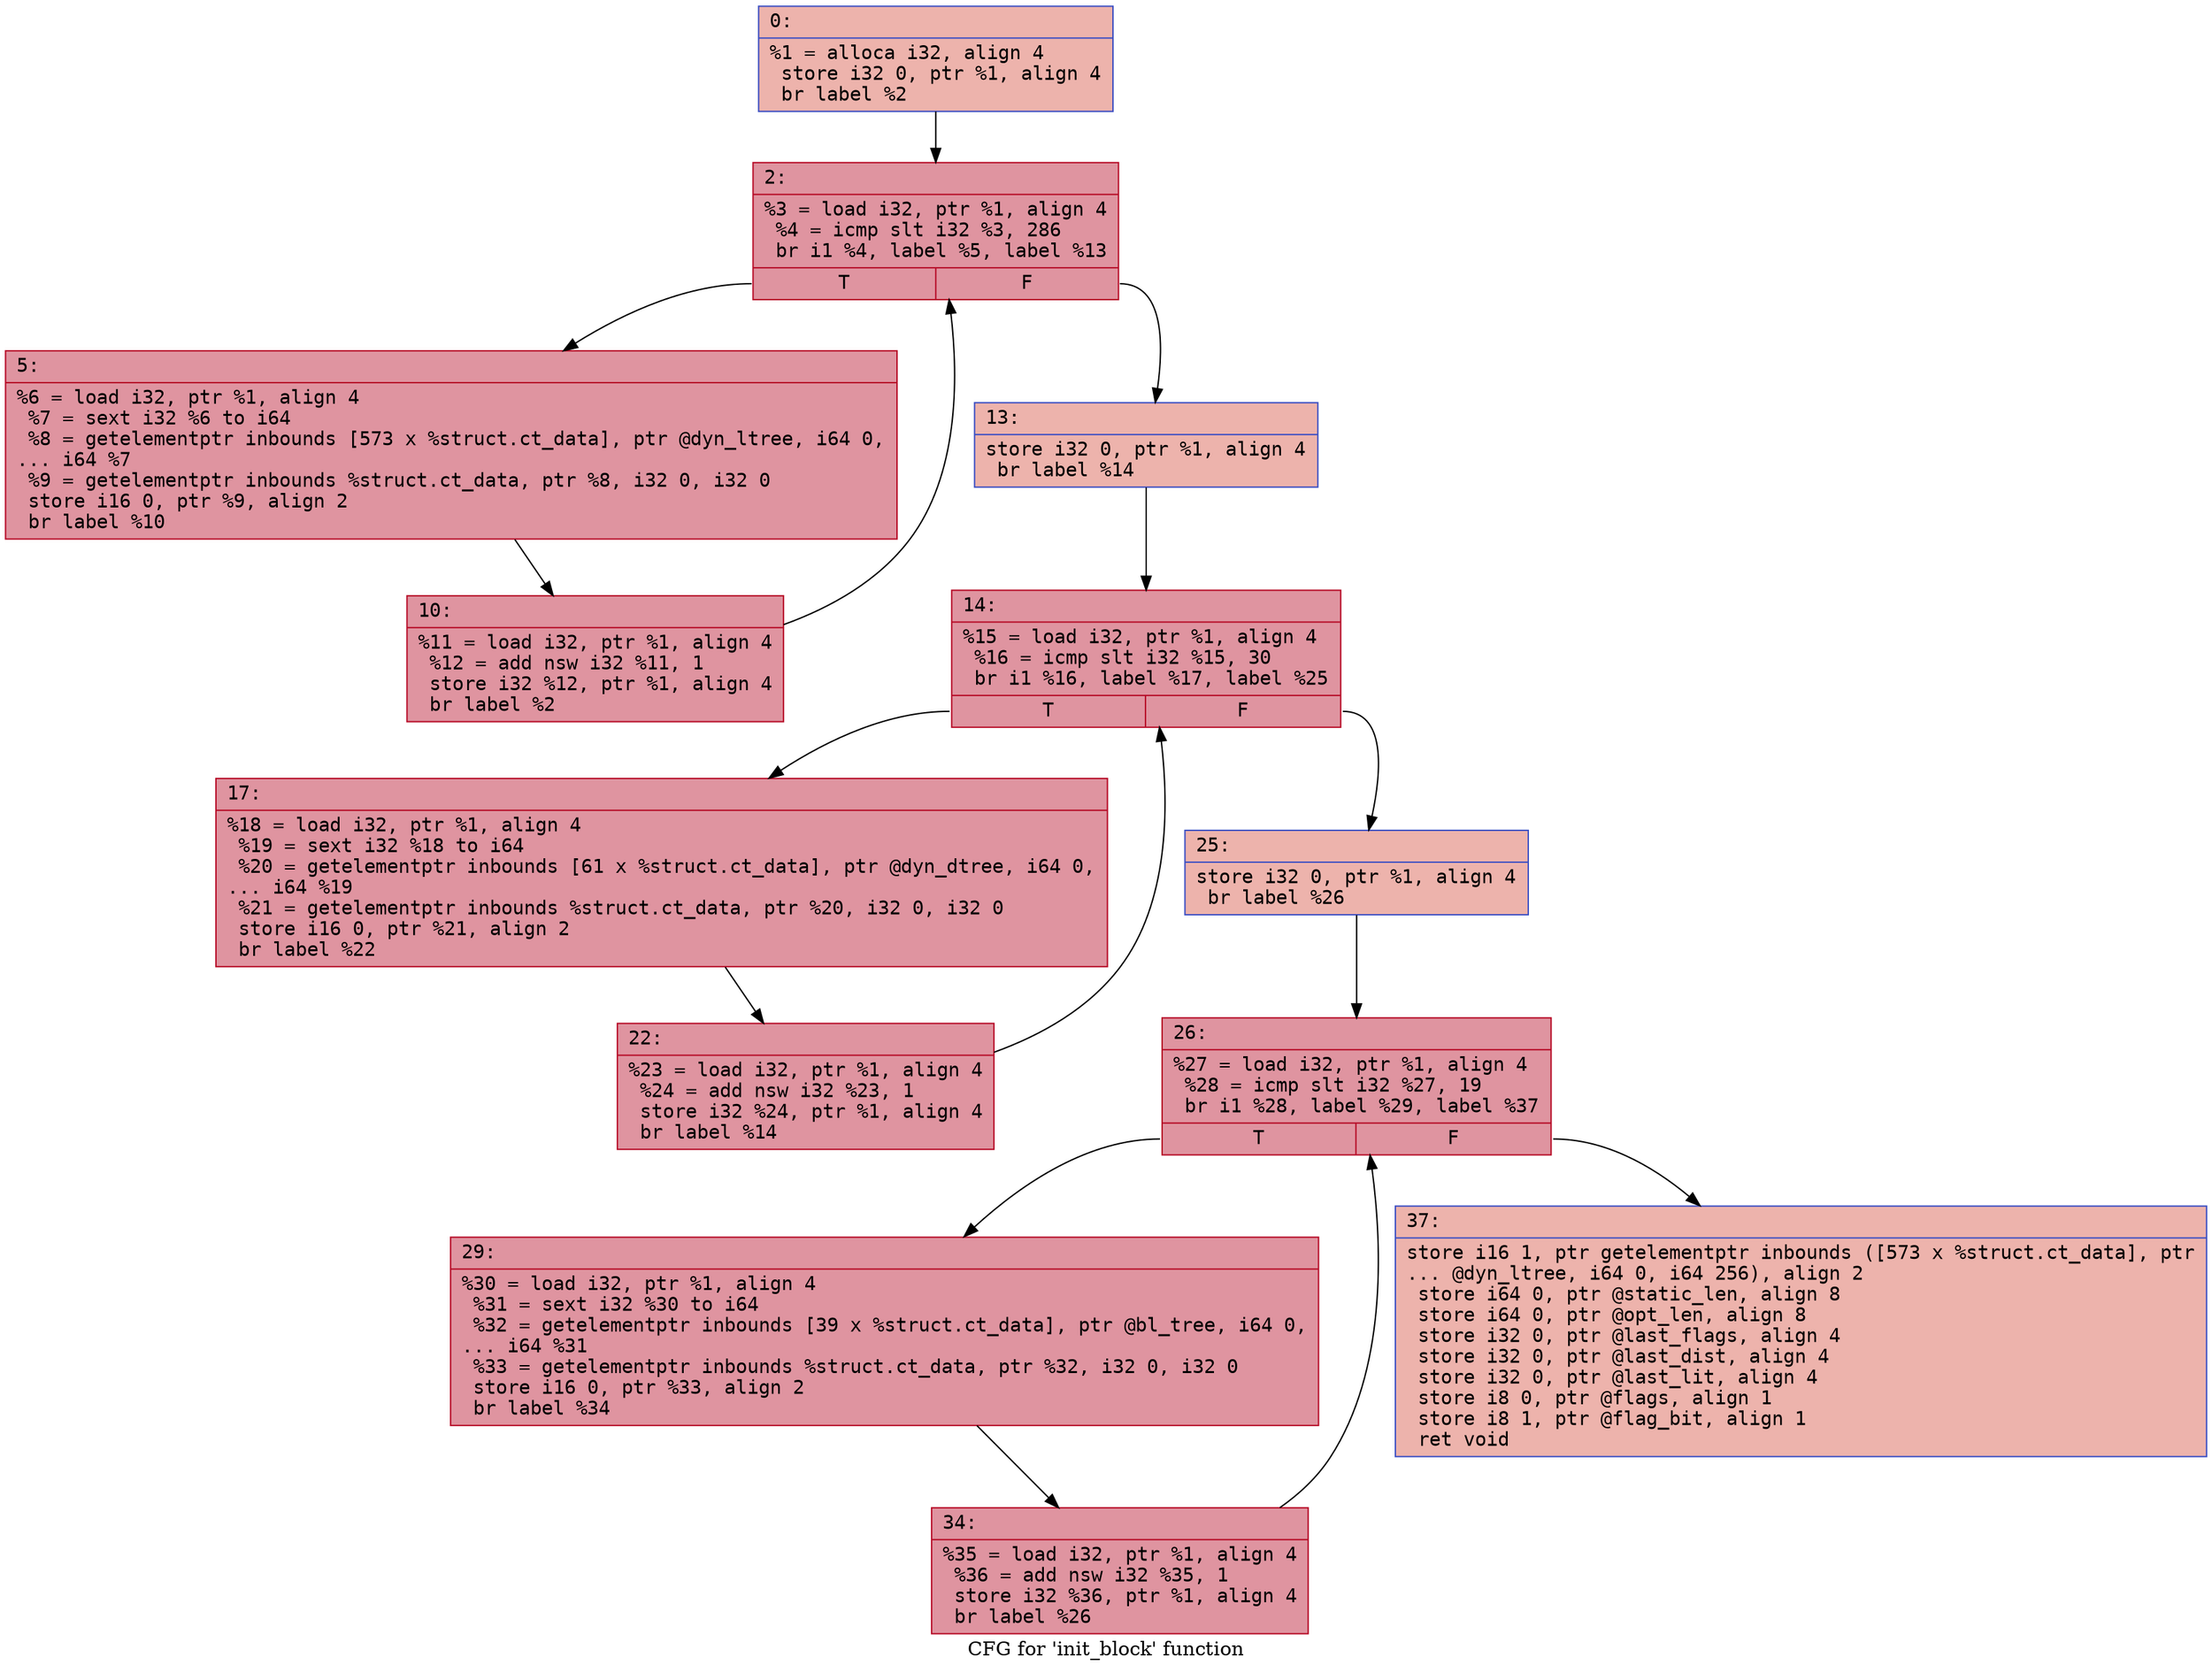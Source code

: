 digraph "CFG for 'init_block' function" {
	label="CFG for 'init_block' function";

	Node0x600001263480 [shape=record,color="#3d50c3ff", style=filled, fillcolor="#d6524470" fontname="Courier",label="{0:\l|  %1 = alloca i32, align 4\l  store i32 0, ptr %1, align 4\l  br label %2\l}"];
	Node0x600001263480 -> Node0x6000012634d0[tooltip="0 -> 2\nProbability 100.00%" ];
	Node0x6000012634d0 [shape=record,color="#b70d28ff", style=filled, fillcolor="#b70d2870" fontname="Courier",label="{2:\l|  %3 = load i32, ptr %1, align 4\l  %4 = icmp slt i32 %3, 286\l  br i1 %4, label %5, label %13\l|{<s0>T|<s1>F}}"];
	Node0x6000012634d0:s0 -> Node0x600001263520[tooltip="2 -> 5\nProbability 96.88%" ];
	Node0x6000012634d0:s1 -> Node0x6000012635c0[tooltip="2 -> 13\nProbability 3.12%" ];
	Node0x600001263520 [shape=record,color="#b70d28ff", style=filled, fillcolor="#b70d2870" fontname="Courier",label="{5:\l|  %6 = load i32, ptr %1, align 4\l  %7 = sext i32 %6 to i64\l  %8 = getelementptr inbounds [573 x %struct.ct_data], ptr @dyn_ltree, i64 0,\l... i64 %7\l  %9 = getelementptr inbounds %struct.ct_data, ptr %8, i32 0, i32 0\l  store i16 0, ptr %9, align 2\l  br label %10\l}"];
	Node0x600001263520 -> Node0x600001263570[tooltip="5 -> 10\nProbability 100.00%" ];
	Node0x600001263570 [shape=record,color="#b70d28ff", style=filled, fillcolor="#b70d2870" fontname="Courier",label="{10:\l|  %11 = load i32, ptr %1, align 4\l  %12 = add nsw i32 %11, 1\l  store i32 %12, ptr %1, align 4\l  br label %2\l}"];
	Node0x600001263570 -> Node0x6000012634d0[tooltip="10 -> 2\nProbability 100.00%" ];
	Node0x6000012635c0 [shape=record,color="#3d50c3ff", style=filled, fillcolor="#d6524470" fontname="Courier",label="{13:\l|  store i32 0, ptr %1, align 4\l  br label %14\l}"];
	Node0x6000012635c0 -> Node0x600001263610[tooltip="13 -> 14\nProbability 100.00%" ];
	Node0x600001263610 [shape=record,color="#b70d28ff", style=filled, fillcolor="#b70d2870" fontname="Courier",label="{14:\l|  %15 = load i32, ptr %1, align 4\l  %16 = icmp slt i32 %15, 30\l  br i1 %16, label %17, label %25\l|{<s0>T|<s1>F}}"];
	Node0x600001263610:s0 -> Node0x600001263660[tooltip="14 -> 17\nProbability 96.88%" ];
	Node0x600001263610:s1 -> Node0x600001263700[tooltip="14 -> 25\nProbability 3.12%" ];
	Node0x600001263660 [shape=record,color="#b70d28ff", style=filled, fillcolor="#b70d2870" fontname="Courier",label="{17:\l|  %18 = load i32, ptr %1, align 4\l  %19 = sext i32 %18 to i64\l  %20 = getelementptr inbounds [61 x %struct.ct_data], ptr @dyn_dtree, i64 0,\l... i64 %19\l  %21 = getelementptr inbounds %struct.ct_data, ptr %20, i32 0, i32 0\l  store i16 0, ptr %21, align 2\l  br label %22\l}"];
	Node0x600001263660 -> Node0x6000012636b0[tooltip="17 -> 22\nProbability 100.00%" ];
	Node0x6000012636b0 [shape=record,color="#b70d28ff", style=filled, fillcolor="#b70d2870" fontname="Courier",label="{22:\l|  %23 = load i32, ptr %1, align 4\l  %24 = add nsw i32 %23, 1\l  store i32 %24, ptr %1, align 4\l  br label %14\l}"];
	Node0x6000012636b0 -> Node0x600001263610[tooltip="22 -> 14\nProbability 100.00%" ];
	Node0x600001263700 [shape=record,color="#3d50c3ff", style=filled, fillcolor="#d6524470" fontname="Courier",label="{25:\l|  store i32 0, ptr %1, align 4\l  br label %26\l}"];
	Node0x600001263700 -> Node0x600001263750[tooltip="25 -> 26\nProbability 100.00%" ];
	Node0x600001263750 [shape=record,color="#b70d28ff", style=filled, fillcolor="#b70d2870" fontname="Courier",label="{26:\l|  %27 = load i32, ptr %1, align 4\l  %28 = icmp slt i32 %27, 19\l  br i1 %28, label %29, label %37\l|{<s0>T|<s1>F}}"];
	Node0x600001263750:s0 -> Node0x6000012637a0[tooltip="26 -> 29\nProbability 96.88%" ];
	Node0x600001263750:s1 -> Node0x600001263840[tooltip="26 -> 37\nProbability 3.12%" ];
	Node0x6000012637a0 [shape=record,color="#b70d28ff", style=filled, fillcolor="#b70d2870" fontname="Courier",label="{29:\l|  %30 = load i32, ptr %1, align 4\l  %31 = sext i32 %30 to i64\l  %32 = getelementptr inbounds [39 x %struct.ct_data], ptr @bl_tree, i64 0,\l... i64 %31\l  %33 = getelementptr inbounds %struct.ct_data, ptr %32, i32 0, i32 0\l  store i16 0, ptr %33, align 2\l  br label %34\l}"];
	Node0x6000012637a0 -> Node0x6000012637f0[tooltip="29 -> 34\nProbability 100.00%" ];
	Node0x6000012637f0 [shape=record,color="#b70d28ff", style=filled, fillcolor="#b70d2870" fontname="Courier",label="{34:\l|  %35 = load i32, ptr %1, align 4\l  %36 = add nsw i32 %35, 1\l  store i32 %36, ptr %1, align 4\l  br label %26\l}"];
	Node0x6000012637f0 -> Node0x600001263750[tooltip="34 -> 26\nProbability 100.00%" ];
	Node0x600001263840 [shape=record,color="#3d50c3ff", style=filled, fillcolor="#d6524470" fontname="Courier",label="{37:\l|  store i16 1, ptr getelementptr inbounds ([573 x %struct.ct_data], ptr\l... @dyn_ltree, i64 0, i64 256), align 2\l  store i64 0, ptr @static_len, align 8\l  store i64 0, ptr @opt_len, align 8\l  store i32 0, ptr @last_flags, align 4\l  store i32 0, ptr @last_dist, align 4\l  store i32 0, ptr @last_lit, align 4\l  store i8 0, ptr @flags, align 1\l  store i8 1, ptr @flag_bit, align 1\l  ret void\l}"];
}
